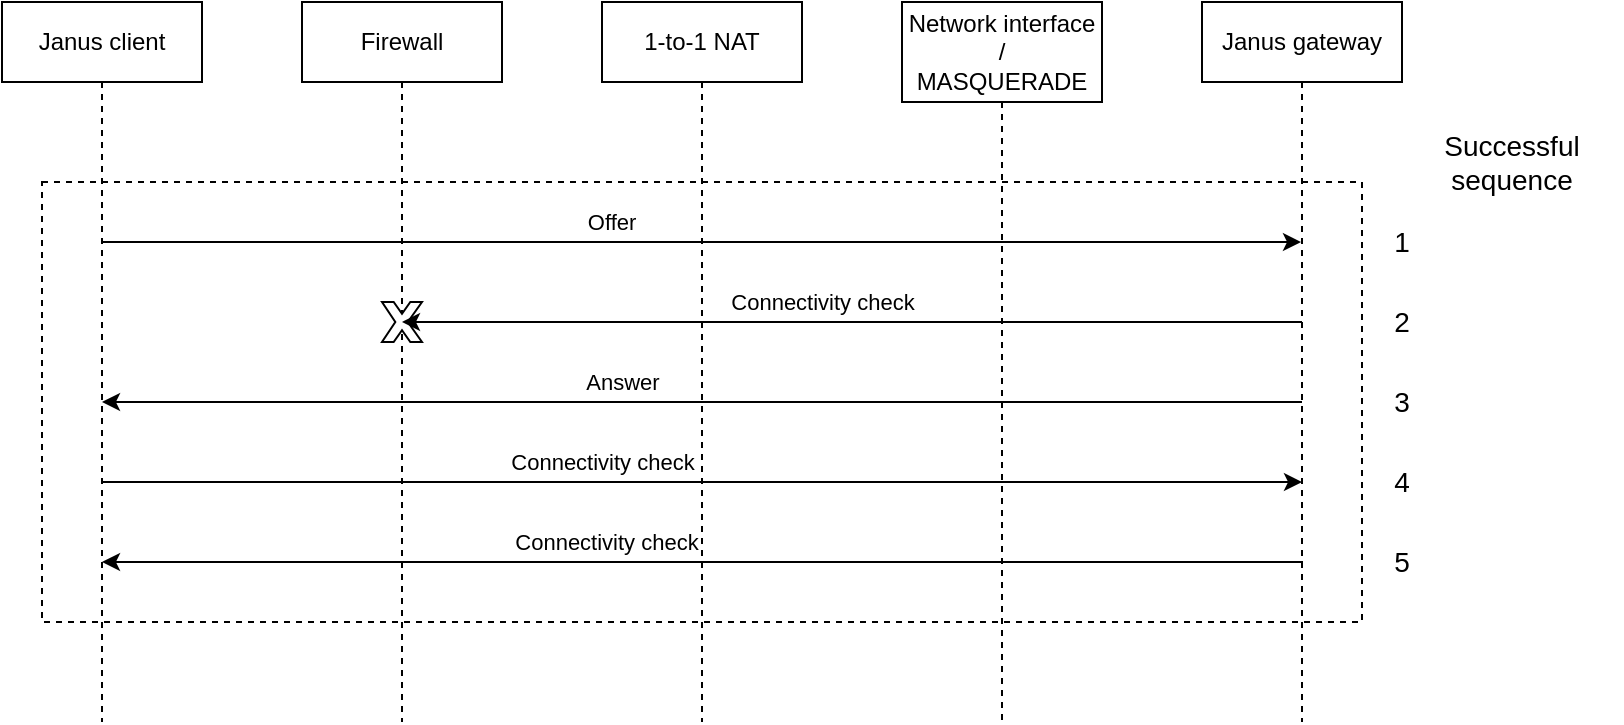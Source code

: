 <mxfile version="13.9.9" type="device"><diagram id="N2LZvcjjSdiSsx3WgLE2" name="Page-1"><mxGraphModel dx="1086" dy="806" grid="1" gridSize="10" guides="1" tooltips="1" connect="1" arrows="1" fold="1" page="1" pageScale="1" pageWidth="850" pageHeight="1100" math="0" shadow="0"><root><mxCell id="0"/><mxCell id="1" parent="0"/><mxCell id="N0EkRMvGuInPHBT0Vllk-2" value="" style="rounded=0;whiteSpace=wrap;html=1;fillColor=none;dashed=1;" parent="1" vertex="1"><mxGeometry x="30" y="130" width="660" height="220" as="geometry"/></mxCell><mxCell id="nkDME1kHKAmdCnAb1c9z-1" value="Janus client" style="shape=umlLifeline;perimeter=lifelinePerimeter;whiteSpace=wrap;html=1;container=1;collapsible=0;recursiveResize=0;outlineConnect=0;" parent="1" vertex="1"><mxGeometry x="10" y="40" width="100" height="360" as="geometry"/></mxCell><mxCell id="nkDME1kHKAmdCnAb1c9z-2" value="Firewall" style="shape=umlLifeline;perimeter=lifelinePerimeter;whiteSpace=wrap;html=1;container=1;collapsible=0;recursiveResize=0;outlineConnect=0;" parent="1" vertex="1"><mxGeometry x="160" y="40" width="100" height="360" as="geometry"/></mxCell><mxCell id="nkDME1kHKAmdCnAb1c9z-13" value="" style="verticalLabelPosition=bottom;verticalAlign=top;html=1;shape=mxgraph.basic.x" parent="nkDME1kHKAmdCnAb1c9z-2" vertex="1"><mxGeometry x="40" y="150" width="20" height="20" as="geometry"/></mxCell><mxCell id="nkDME1kHKAmdCnAb1c9z-3" value="1-to-1 NAT" style="shape=umlLifeline;perimeter=lifelinePerimeter;whiteSpace=wrap;html=1;container=1;collapsible=0;recursiveResize=0;outlineConnect=0;" parent="1" vertex="1"><mxGeometry x="310" y="40" width="100" height="360" as="geometry"/></mxCell><mxCell id="nkDME1kHKAmdCnAb1c9z-4" value="Network interface&lt;br&gt;/&lt;br&gt;MASQUERADE" style="shape=umlLifeline;perimeter=lifelinePerimeter;whiteSpace=wrap;html=1;container=1;collapsible=0;recursiveResize=0;outlineConnect=0;size=50;" parent="1" vertex="1"><mxGeometry x="460" y="40" width="100" height="360" as="geometry"/></mxCell><mxCell id="nkDME1kHKAmdCnAb1c9z-6" value="&amp;nbsp;Offer" style="endArrow=classic;html=1;" parent="nkDME1kHKAmdCnAb1c9z-4" target="nkDME1kHKAmdCnAb1c9z-5" edge="1"><mxGeometry x="-0.157" y="10" width="50" height="50" relative="1" as="geometry"><mxPoint x="-400" y="120" as="sourcePoint"/><mxPoint x="220" y="120" as="targetPoint"/><mxPoint as="offset"/></mxGeometry></mxCell><mxCell id="nkDME1kHKAmdCnAb1c9z-5" value="Janus gateway" style="shape=umlLifeline;perimeter=lifelinePerimeter;whiteSpace=wrap;html=1;container=1;collapsible=0;recursiveResize=0;outlineConnect=0;size=40;" parent="1" vertex="1"><mxGeometry x="610" y="40" width="100" height="360" as="geometry"/></mxCell><mxCell id="nkDME1kHKAmdCnAb1c9z-7" value="Answer" style="endArrow=classic;html=1;" parent="1" edge="1"><mxGeometry x="0.133" y="-10" width="50" height="50" relative="1" as="geometry"><mxPoint x="660" y="240" as="sourcePoint"/><mxPoint x="60" y="240" as="targetPoint"/><mxPoint as="offset"/></mxGeometry></mxCell><mxCell id="nkDME1kHKAmdCnAb1c9z-9" value="Connectivity check" style="endArrow=classic;html=1;" parent="1" target="nkDME1kHKAmdCnAb1c9z-2" edge="1"><mxGeometry x="0.067" y="-10" width="50" height="50" relative="1" as="geometry"><mxPoint x="660" y="200" as="sourcePoint"/><mxPoint x="510" y="200" as="targetPoint"/><mxPoint as="offset"/></mxGeometry></mxCell><mxCell id="nkDME1kHKAmdCnAb1c9z-10" value="Connectivity check" style="endArrow=classic;html=1;" parent="1" edge="1"><mxGeometry x="-0.167" y="10" width="50" height="50" relative="1" as="geometry"><mxPoint x="60" y="280" as="sourcePoint"/><mxPoint x="660" y="280" as="targetPoint"/><mxPoint as="offset"/></mxGeometry></mxCell><mxCell id="nkDME1kHKAmdCnAb1c9z-14" value="Connectivity check" style="endArrow=classic;html=1;" parent="1" target="nkDME1kHKAmdCnAb1c9z-1" edge="1"><mxGeometry x="0.166" y="-10" width="50" height="50" relative="1" as="geometry"><mxPoint x="660.5" y="320" as="sourcePoint"/><mxPoint x="210" y="320" as="targetPoint"/><mxPoint x="1" as="offset"/></mxGeometry></mxCell><mxCell id="N0EkRMvGuInPHBT0Vllk-1" value="1" style="text;html=1;strokeColor=none;fillColor=none;align=center;verticalAlign=middle;whiteSpace=wrap;rounded=0;fontSize=14;" parent="1" vertex="1"><mxGeometry x="690" y="150" width="40" height="20" as="geometry"/></mxCell><mxCell id="N0EkRMvGuInPHBT0Vllk-4" value="2" style="text;html=1;strokeColor=none;fillColor=none;align=center;verticalAlign=middle;whiteSpace=wrap;rounded=0;fontSize=14;" parent="1" vertex="1"><mxGeometry x="690" y="190" width="40" height="20" as="geometry"/></mxCell><mxCell id="N0EkRMvGuInPHBT0Vllk-5" value="3" style="text;html=1;strokeColor=none;fillColor=none;align=center;verticalAlign=middle;whiteSpace=wrap;rounded=0;fontSize=14;" parent="1" vertex="1"><mxGeometry x="690" y="230" width="40" height="20" as="geometry"/></mxCell><mxCell id="N0EkRMvGuInPHBT0Vllk-6" value="4" style="text;html=1;strokeColor=none;fillColor=none;align=center;verticalAlign=middle;whiteSpace=wrap;rounded=0;fontSize=14;" parent="1" vertex="1"><mxGeometry x="690" y="270" width="40" height="20" as="geometry"/></mxCell><mxCell id="N0EkRMvGuInPHBT0Vllk-7" value="5" style="text;html=1;strokeColor=none;fillColor=none;align=center;verticalAlign=middle;whiteSpace=wrap;rounded=0;fontSize=14;" parent="1" vertex="1"><mxGeometry x="690" y="310" width="40" height="20" as="geometry"/></mxCell><mxCell id="N0EkRMvGuInPHBT0Vllk-16" value="Successful sequence" style="text;html=1;strokeColor=none;fillColor=none;align=center;verticalAlign=middle;whiteSpace=wrap;rounded=0;fontSize=14;" parent="1" vertex="1"><mxGeometry x="710" y="110" width="110" height="20" as="geometry"/></mxCell></root></mxGraphModel></diagram></mxfile>